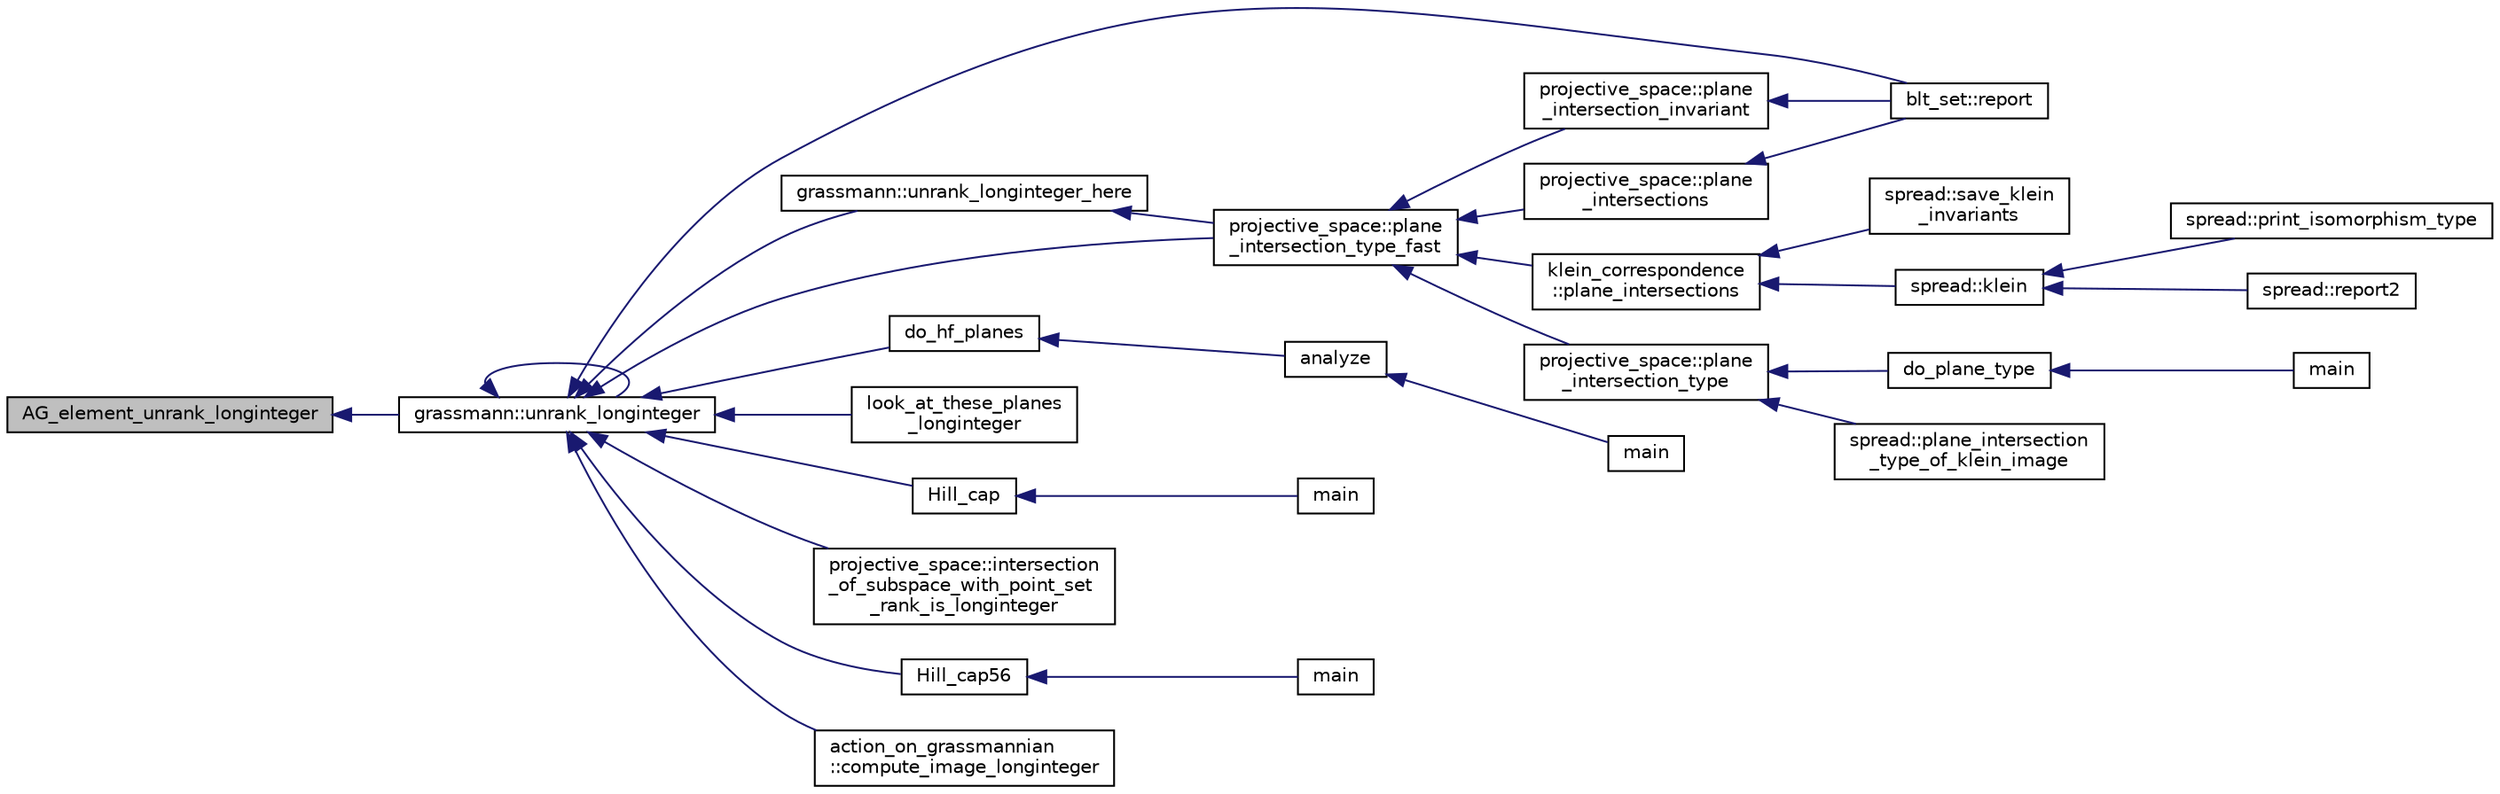 digraph "AG_element_unrank_longinteger"
{
  edge [fontname="Helvetica",fontsize="10",labelfontname="Helvetica",labelfontsize="10"];
  node [fontname="Helvetica",fontsize="10",shape=record];
  rankdir="LR";
  Node2313 [label="AG_element_unrank_longinteger",height=0.2,width=0.4,color="black", fillcolor="grey75", style="filled", fontcolor="black"];
  Node2313 -> Node2314 [dir="back",color="midnightblue",fontsize="10",style="solid",fontname="Helvetica"];
  Node2314 [label="grassmann::unrank_longinteger",height=0.2,width=0.4,color="black", fillcolor="white", style="filled",URL="$df/d02/classgrassmann.html#aede73ec7ffd4596b9b9953f5583bdc76"];
  Node2314 -> Node2315 [dir="back",color="midnightblue",fontsize="10",style="solid",fontname="Helvetica"];
  Node2315 [label="blt_set::report",height=0.2,width=0.4,color="black", fillcolor="white", style="filled",URL="$d1/d3d/classblt__set.html#a6b19f88bd2b92ebfba7e7c362eb9065c"];
  Node2314 -> Node2316 [dir="back",color="midnightblue",fontsize="10",style="solid",fontname="Helvetica"];
  Node2316 [label="grassmann::unrank_longinteger_here",height=0.2,width=0.4,color="black", fillcolor="white", style="filled",URL="$df/d02/classgrassmann.html#a0e7283e3925e266cb18b6a3557822ab9"];
  Node2316 -> Node2317 [dir="back",color="midnightblue",fontsize="10",style="solid",fontname="Helvetica"];
  Node2317 [label="projective_space::plane\l_intersection_type_fast",height=0.2,width=0.4,color="black", fillcolor="white", style="filled",URL="$d2/d17/classprojective__space.html#ac67be7eb594ae22dc8f1e5235f341d2d"];
  Node2317 -> Node2318 [dir="back",color="midnightblue",fontsize="10",style="solid",fontname="Helvetica"];
  Node2318 [label="klein_correspondence\l::plane_intersections",height=0.2,width=0.4,color="black", fillcolor="white", style="filled",URL="$d7/d99/classklein__correspondence.html#a561aa0d3a66d19a10f9945561a5880b5"];
  Node2318 -> Node2319 [dir="back",color="midnightblue",fontsize="10",style="solid",fontname="Helvetica"];
  Node2319 [label="spread::save_klein\l_invariants",height=0.2,width=0.4,color="black", fillcolor="white", style="filled",URL="$da/dc1/classspread.html#af3b0d52e28dec3d6b495e79fcee88a29"];
  Node2318 -> Node2320 [dir="back",color="midnightblue",fontsize="10",style="solid",fontname="Helvetica"];
  Node2320 [label="spread::klein",height=0.2,width=0.4,color="black", fillcolor="white", style="filled",URL="$da/dc1/classspread.html#a5deb643e8dd301ca92d96d409e85c6aa"];
  Node2320 -> Node2321 [dir="back",color="midnightblue",fontsize="10",style="solid",fontname="Helvetica"];
  Node2321 [label="spread::print_isomorphism_type",height=0.2,width=0.4,color="black", fillcolor="white", style="filled",URL="$da/dc1/classspread.html#ac00cfa228f832076e6e5d81319828fa7"];
  Node2320 -> Node2322 [dir="back",color="midnightblue",fontsize="10",style="solid",fontname="Helvetica"];
  Node2322 [label="spread::report2",height=0.2,width=0.4,color="black", fillcolor="white", style="filled",URL="$da/dc1/classspread.html#a543a79e4e7306af291584f53dacbfdd8"];
  Node2317 -> Node2323 [dir="back",color="midnightblue",fontsize="10",style="solid",fontname="Helvetica"];
  Node2323 [label="projective_space::plane\l_intersection_invariant",height=0.2,width=0.4,color="black", fillcolor="white", style="filled",URL="$d2/d17/classprojective__space.html#ae4ac1e0ff5c8c72ddb504b8931a43e79"];
  Node2323 -> Node2315 [dir="back",color="midnightblue",fontsize="10",style="solid",fontname="Helvetica"];
  Node2317 -> Node2324 [dir="back",color="midnightblue",fontsize="10",style="solid",fontname="Helvetica"];
  Node2324 [label="projective_space::plane\l_intersection_type",height=0.2,width=0.4,color="black", fillcolor="white", style="filled",URL="$d2/d17/classprojective__space.html#a56e1a6fec768ec2e052bf609872e229b"];
  Node2324 -> Node2325 [dir="back",color="midnightblue",fontsize="10",style="solid",fontname="Helvetica"];
  Node2325 [label="do_plane_type",height=0.2,width=0.4,color="black", fillcolor="white", style="filled",URL="$d4/d67/geometry_8h.html#a886f1d0c92a60be97721430f1b10b2ac"];
  Node2325 -> Node2326 [dir="back",color="midnightblue",fontsize="10",style="solid",fontname="Helvetica"];
  Node2326 [label="main",height=0.2,width=0.4,color="black", fillcolor="white", style="filled",URL="$d0/d2f/process_8_c.html#a3c04138a5bfe5d72780bb7e82a18e627"];
  Node2324 -> Node2327 [dir="back",color="midnightblue",fontsize="10",style="solid",fontname="Helvetica"];
  Node2327 [label="spread::plane_intersection\l_type_of_klein_image",height=0.2,width=0.4,color="black", fillcolor="white", style="filled",URL="$da/dc1/classspread.html#af24965c92b11f083efef562901770e17"];
  Node2317 -> Node2328 [dir="back",color="midnightblue",fontsize="10",style="solid",fontname="Helvetica"];
  Node2328 [label="projective_space::plane\l_intersections",height=0.2,width=0.4,color="black", fillcolor="white", style="filled",URL="$d2/d17/classprojective__space.html#a22f16785983fa60d7c91051e54cd7e7b"];
  Node2328 -> Node2315 [dir="back",color="midnightblue",fontsize="10",style="solid",fontname="Helvetica"];
  Node2314 -> Node2314 [dir="back",color="midnightblue",fontsize="10",style="solid",fontname="Helvetica"];
  Node2314 -> Node2329 [dir="back",color="midnightblue",fontsize="10",style="solid",fontname="Helvetica"];
  Node2329 [label="do_hf_planes",height=0.2,width=0.4,color="black", fillcolor="white", style="filled",URL="$da/d90/analyze_8_c.html#adf9effb991b2333b4c8b174b3144c88e"];
  Node2329 -> Node2330 [dir="back",color="midnightblue",fontsize="10",style="solid",fontname="Helvetica"];
  Node2330 [label="analyze",height=0.2,width=0.4,color="black", fillcolor="white", style="filled",URL="$da/d90/analyze_8_c.html#aa0c05ca3fc5b1b83451c5a4928234f5e"];
  Node2330 -> Node2331 [dir="back",color="midnightblue",fontsize="10",style="solid",fontname="Helvetica"];
  Node2331 [label="main",height=0.2,width=0.4,color="black", fillcolor="white", style="filled",URL="$da/d90/analyze_8_c.html#a3c04138a5bfe5d72780bb7e82a18e627"];
  Node2314 -> Node2332 [dir="back",color="midnightblue",fontsize="10",style="solid",fontname="Helvetica"];
  Node2332 [label="look_at_these_planes\l_longinteger",height=0.2,width=0.4,color="black", fillcolor="white", style="filled",URL="$da/d90/analyze_8_c.html#ae230005122bb89f7409f5937134b73bf"];
  Node2314 -> Node2333 [dir="back",color="midnightblue",fontsize="10",style="solid",fontname="Helvetica"];
  Node2333 [label="Hill_cap",height=0.2,width=0.4,color="black", fillcolor="white", style="filled",URL="$da/d28/hill_8_c.html#a7c2543fe497e681d4b492b16ea7f933e"];
  Node2333 -> Node2334 [dir="back",color="midnightblue",fontsize="10",style="solid",fontname="Helvetica"];
  Node2334 [label="main",height=0.2,width=0.4,color="black", fillcolor="white", style="filled",URL="$da/d28/hill_8_c.html#a217dbf8b442f20279ea00b898af96f52"];
  Node2314 -> Node2335 [dir="back",color="midnightblue",fontsize="10",style="solid",fontname="Helvetica"];
  Node2335 [label="projective_space::intersection\l_of_subspace_with_point_set\l_rank_is_longinteger",height=0.2,width=0.4,color="black", fillcolor="white", style="filled",URL="$d2/d17/classprojective__space.html#afd482c5fb30b0367fe9b0463dc085282"];
  Node2314 -> Node2317 [dir="back",color="midnightblue",fontsize="10",style="solid",fontname="Helvetica"];
  Node2314 -> Node2336 [dir="back",color="midnightblue",fontsize="10",style="solid",fontname="Helvetica"];
  Node2336 [label="Hill_cap56",height=0.2,width=0.4,color="black", fillcolor="white", style="filled",URL="$df/d74/tl__geometry_8h.html#ad7fc0ff2bf8455ab25e170c6930047a6"];
  Node2336 -> Node2337 [dir="back",color="midnightblue",fontsize="10",style="solid",fontname="Helvetica"];
  Node2337 [label="main",height=0.2,width=0.4,color="black", fillcolor="white", style="filled",URL="$d4/d6e/make__something_8_c.html#a217dbf8b442f20279ea00b898af96f52"];
  Node2314 -> Node2338 [dir="back",color="midnightblue",fontsize="10",style="solid",fontname="Helvetica"];
  Node2338 [label="action_on_grassmannian\l::compute_image_longinteger",height=0.2,width=0.4,color="black", fillcolor="white", style="filled",URL="$d9/ddf/classaction__on__grassmannian.html#ae0e0b51cf789ec134e6e4079f6fd491a"];
}
